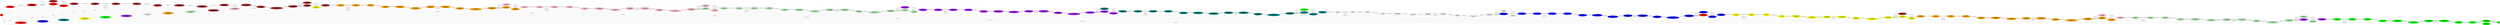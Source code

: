 graph {
rankdir=LR
input[label="input\n0.0ms\n0.0MB", style=filled, fillcolor="red"]
Embedding[label="Embedding\n0.0583449592590332ms\n63.2894140625MB", style=filled, fillcolor="red"]
layer_0_Layer_Norm_Before[label="layer_0_Layer_Norm_Before\n0.0012706559896469ms\n9.9697265625MB", style=filled, fillcolor="red"]
layer_0_Query[label="layer_0_Query\n0.0174765129089355ms\n32.2529296875MB", style=filled, fillcolor="brown"]
layer_0_Key[label="layer_0_Key\n0.0172313270568847ms\n22.2529296875MB", style=filled, fillcolor="red"]
layer_0_Value[label="layer_0_Value\n0.0172220478057861ms\n2.2529296875MB", style=filled, fillcolor="red"]
layer_0_mul[label="layer_0_mul\n0.0885497283935546ms\n498.0MB", style=filled, fillcolor="brown"]
layer_0_div[label="layer_0_div\n0.0305673599243164ms\n520.0MB", style=filled, fillcolor="brown"]
layer_0_softmax[label="layer_0_softmax\n0.0729390106201171ms\n0.0MB", style=filled, fillcolor="brown"]
layer_0_dropout[label="layer_0_dropout\n0.0002622080147266ms\n0.0MB", style=filled, fillcolor="brown"]
layer_0_context[label="layer_0_context\n0.0718917465209961ms\n20.0MB", style=filled, fillcolor="brown"]
layer_0_Self_Attention_Output[label="layer_0_Self_Attention_Output\n0.0175464000701904ms\n2.2529296875MB", style=filled, fillcolor="brown"]
layer_0_Residual_Connection_1[label="layer_0_Residual_Connection_1\n0.0009762240052223ms\n0.0MB", style=filled, fillcolor="brown"]
layer_0_Layer_Norm_After[label="layer_0_Layer_Norm_After\n0.0013572800159454ms\n20.005859375MB", style=filled, fillcolor="brown"]
layer_0_Intermediate_Forward[label="layer_0_Intermediate_Forward\n0.0711145935058593ms\n79.01171875MB", style=filled, fillcolor="brown"]
layer_0_Output[label="layer_0_Output\n0.0656635818481445ms\n9.0029296875MB", style=filled, fillcolor="brown"]
layer_0_mid_position_embedding[label="layer_0_mid_position_embedding\n0.0293304958343505ms\n1.1455078125MB", style=filled, fillcolor="pink"]
layer_0_add_mid_position_embedding[label="layer_0_add_mid_position_embedding\n0.0009008640050888ms\n0.0MB", style=filled, fillcolor="brown"]
layer_1_Layer_Norm_Before[label="layer_1_Layer_Norm_Before\n0.0012863039970397ms\n9.9697265625MB", style=filled, fillcolor="brown"]
layer_1_Query[label="layer_1_Query\n0.0174379196166992ms\n2.2529296875MB", style=filled, fillcolor="brown"]
layer_1_Key[label="layer_1_Key\n0.01728169631958ms\n2.2529296875MB", style=filled, fillcolor="brown"]
layer_1_Value[label="layer_1_Value\n0.0174435844421386ms\n2.2529296875MB", style=filled, fillcolor="yellow"]
layer_1_mul[label="layer_1_mul\n0.0886691513061523ms\n520.0MB", style=filled, fillcolor="brown"]
layer_1_div[label="layer_1_div\n0.0306256313323974ms\n520.0MB", style=filled, fillcolor="orange"]
layer_1_softmax[label="layer_1_softmax\n0.0736061782836914ms\n0.0MB", style=filled, fillcolor="orange"]
layer_1_dropout[label="layer_1_dropout\n0.00018806399405ms\n0.0MB", style=filled, fillcolor="orange"]
layer_1_context[label="layer_1_context\n0.0715413436889648ms\n0.0MB", style=filled, fillcolor="orange"]
layer_1_Self_Attention_Output[label="layer_1_Self_Attention_Output\n0.0174567031860351ms\n2.2529296875MB", style=filled, fillcolor="orange"]
layer_1_Residual_Connection_1[label="layer_1_Residual_Connection_1\n0.0009709759950637ms\n0.0MB", style=filled, fillcolor="orange"]
layer_1_Layer_Norm_After[label="layer_1_Layer_Norm_After\n0.0013173439502716ms\n20.005859375MB", style=filled, fillcolor="orange"]
layer_1_Intermediate_Forward[label="layer_1_Intermediate_Forward\n0.0710699234008789ms\n79.01171875MB", style=filled, fillcolor="orange"]
layer_1_Output[label="layer_1_Output\n0.0663548126220703ms\n9.0029296875MB", style=filled, fillcolor="orange"]
layer_1_mid_position_embedding[label="layer_1_mid_position_embedding\n0.0292732162475585ms\n1.1455078125MB", style=filled, fillcolor="brown"]
layer_1_add_mid_position_embedding[label="layer_1_add_mid_position_embedding\n0.0009574720263481ms\n0.0MB", style=filled, fillcolor="orange"]
layer_2_Layer_Norm_Before[label="layer_2_Layer_Norm_Before\n0.001285087943077ms\n9.9697265625MB", style=filled, fillcolor="orange"]
layer_2_Query[label="layer_2_Query\n0.0174427833557128ms\n2.2529296875MB", style=filled, fillcolor="pink"]
layer_2_Key[label="layer_2_Key\n0.0171657276153564ms\n2.2529296875MB", style=filled, fillcolor="orange"]
layer_2_Value[label="layer_2_Value\n0.0173848648071289ms\n2.2529296875MB", style=filled, fillcolor="orange"]
layer_2_mul[label="layer_2_mul\n0.0887181091308593ms\n520.0MB", style=filled, fillcolor="pink"]
layer_2_div[label="layer_2_div\n0.030614688873291ms\n520.0MB", style=filled, fillcolor="pink"]
layer_2_softmax[label="layer_2_softmax\n0.0784569625854492ms\n0.0MB", style=filled, fillcolor="pink"]
layer_2_dropout[label="layer_2_dropout\n0.0002414080053567ms\n0.0MB", style=filled, fillcolor="pink"]
layer_2_context[label="layer_2_context\n0.0715481262207031ms\n0.0MB", style=filled, fillcolor="pink"]
layer_2_Self_Attention_Output[label="layer_2_Self_Attention_Output\n0.0177699832916259ms\n2.2529296875MB", style=filled, fillcolor="pink"]
layer_2_Residual_Connection_1[label="layer_2_Residual_Connection_1\n0.0011152319908142ms\n0.0MB", style=filled, fillcolor="pink"]
layer_2_Layer_Norm_After[label="layer_2_Layer_Norm_After\n0.0013799359798431ms\n20.005859375MB", style=filled, fillcolor="pink"]
layer_2_Intermediate_Forward[label="layer_2_Intermediate_Forward\n0.0712279663085937ms\n79.01171875MB", style=filled, fillcolor="pink"]
layer_2_Output[label="layer_2_Output\n0.0664855651855468ms\n9.0029296875MB", style=filled, fillcolor="pink"]
layer_2_mid_position_embedding[label="layer_2_mid_position_embedding\n0.0293497924804687ms\n1.1455078125MB", style=filled, fillcolor="darkseagreen2"]
layer_2_add_mid_position_embedding[label="layer_2_add_mid_position_embedding\n0.0008980799913406ms\n0.0MB", style=filled, fillcolor="pink"]
layer_3_Layer_Norm_Before[label="layer_3_Layer_Norm_Before\n0.0013761279582977ms\n9.9697265625MB", style=filled, fillcolor="pink"]
layer_3_Query[label="layer_3_Query\n0.0174609279632568ms\n2.2529296875MB", style=filled, fillcolor="pink"]
layer_3_Key[label="layer_3_Key\n0.0173723526000976ms\n2.2529296875MB", style=filled, fillcolor="darkseagreen2"]
layer_3_Value[label="layer_3_Value\n0.0173704643249511ms\n2.2529296875MB", style=filled, fillcolor="pink"]
layer_3_mul[label="layer_3_mul\n0.0886422424316406ms\n520.0MB", style=filled, fillcolor="darkseagreen2"]
layer_3_div[label="layer_3_div\n0.0306906242370605ms\n520.0MB", style=filled, fillcolor="darkseagreen2"]
layer_3_softmax[label="layer_3_softmax\n0.0732630081176757ms\n0.0MB", style=filled, fillcolor="darkseagreen2"]
layer_3_dropout[label="layer_3_dropout\n0.0002318720072507ms\n0.0MB", style=filled, fillcolor="darkseagreen2"]
layer_3_context[label="layer_3_context\n0.0715023651123046ms\n0.0MB", style=filled, fillcolor="darkseagreen2"]
layer_3_Self_Attention_Output[label="layer_3_Self_Attention_Output\n0.0173229122161865ms\n2.2529296875MB", style=filled, fillcolor="darkseagreen2"]
layer_3_Residual_Connection_1[label="layer_3_Residual_Connection_1\n0.0009762560129165ms\n0.0MB", style=filled, fillcolor="darkseagreen2"]
layer_3_Layer_Norm_After[label="layer_3_Layer_Norm_After\n0.0013334399461746ms\n20.005859375MB", style=filled, fillcolor="darkseagreen2"]
layer_3_Intermediate_Forward[label="layer_3_Intermediate_Forward\n0.0709845428466796ms\n79.01171875MB", style=filled, fillcolor="darkseagreen2"]
layer_3_Output[label="layer_3_Output\n0.066300064086914ms\n9.0029296875MB", style=filled, fillcolor="darkseagreen2"]
layer_3_mid_position_embedding[label="layer_3_mid_position_embedding\n0.0292816314697265ms\n1.1455078125MB", style=filled, fillcolor="orange"]
layer_3_add_mid_position_embedding[label="layer_3_add_mid_position_embedding\n0.0009625279903411ms\n0.0MB", style=filled, fillcolor="darkseagreen2"]
layer_4_Layer_Norm_Before[label="layer_4_Layer_Norm_Before\n0.0012958079576492ms\n9.9697265625MB", style=filled, fillcolor="darkseagreen2"]
layer_4_Query[label="layer_4_Query\n0.0173817920684814ms\n2.2529296875MB", style=filled, fillcolor="purple"]
layer_4_Key[label="layer_4_Key\n0.0171687030792236ms\n2.2529296875MB", style=filled, fillcolor="darkseagreen2"]
layer_4_Value[label="layer_4_Value\n0.017212287902832ms\n2.2529296875MB", style=filled, fillcolor="darkseagreen2"]
layer_4_mul[label="layer_4_mul\n0.0886120300292968ms\n520.0MB", style=filled, fillcolor="purple"]
layer_4_div[label="layer_4_div\n0.0306422729492187ms\n520.0MB", style=filled, fillcolor="purple"]
layer_4_softmax[label="layer_4_softmax\n0.0727715530395507ms\n0.0MB", style=filled, fillcolor="purple"]
layer_4_dropout[label="layer_4_dropout\n0.0001792320013046ms\n0.0MB", style=filled, fillcolor="purple"]
layer_4_context[label="layer_4_context\n0.0715324172973632ms\n0.0MB", style=filled, fillcolor="purple"]
layer_4_Self_Attention_Output[label="layer_4_Self_Attention_Output\n0.0175042552947998ms\n2.2529296875MB", style=filled, fillcolor="purple"]
layer_4_Residual_Connection_1[label="layer_4_Residual_Connection_1\n0.001180927991867ms\n0.0MB", style=filled, fillcolor="purple"]
layer_4_Layer_Norm_After[label="layer_4_Layer_Norm_After\n0.0013599679470062ms\n20.005859375MB", style=filled, fillcolor="purple"]
layer_4_Intermediate_Forward[label="layer_4_Intermediate_Forward\n0.071231201171875ms\n79.01171875MB", style=filled, fillcolor="purple"]
layer_4_Output[label="layer_4_Output\n0.0671391067504882ms\n9.0029296875MB", style=filled, fillcolor="purple"]
layer_4_mid_position_embedding[label="layer_4_mid_position_embedding\n0.029703104019165ms\n1.1455078125MB", style=filled, fillcolor="white"]
layer_4_add_mid_position_embedding[label="layer_4_add_mid_position_embedding\n0.0009407680034637ms\n0.0MB", style=filled, fillcolor="purple"]
layer_5_Layer_Norm_Before[label="layer_5_Layer_Norm_Before\n0.0013020479679107ms\n9.9697265625MB", style=filled, fillcolor="purple"]
layer_5_Query[label="layer_5_Query\n0.0172972164154052ms\n2.2529296875MB", style=filled, fillcolor="teal"]
layer_5_Key[label="layer_5_Key\n0.0173836154937744ms\n2.2529296875MB", style=filled, fillcolor="purple"]
layer_5_Value[label="layer_5_Value\n0.0172439041137695ms\n2.2529296875MB", style=filled, fillcolor="purple"]
layer_5_mul[label="layer_5_mul\n0.0886316452026367ms\n520.0MB", style=filled, fillcolor="teal"]
layer_5_div[label="layer_5_div\n0.0306476802825927ms\n520.0MB", style=filled, fillcolor="teal"]
layer_5_softmax[label="layer_5_softmax\n0.0728098526000976ms\n0.0MB", style=filled, fillcolor="teal"]
layer_5_dropout[label="layer_5_dropout\n0.0002173119932413ms\n0.0MB", style=filled, fillcolor="teal"]
layer_5_context[label="layer_5_context\n0.0715170211791992ms\n0.0MB", style=filled, fillcolor="teal"]
layer_5_Self_Attention_Output[label="layer_5_Self_Attention_Output\n0.0172768325805664ms\n2.2529296875MB", style=filled, fillcolor="teal"]
layer_5_Residual_Connection_1[label="layer_5_Residual_Connection_1\n0.0009704319834709ms\n0.0MB", style=filled, fillcolor="teal"]
layer_5_Layer_Norm_After[label="layer_5_Layer_Norm_After\n0.0014104319810867ms\n20.005859375MB", style=filled, fillcolor="teal"]
layer_5_Intermediate_Forward[label="layer_5_Intermediate_Forward\n0.0710872955322265ms\n79.01171875MB", style=filled, fillcolor="teal"]
layer_5_Output[label="layer_5_Output\n0.0663601608276367ms\n9.0029296875MB", style=filled, fillcolor="teal"]
layer_5_mid_position_embedding[label="layer_5_mid_position_embedding\n0.0293544960021972ms\n1.1455078125MB", style=filled, fillcolor="purple"]
layer_5_add_mid_position_embedding[label="layer_5_add_mid_position_embedding\n0.0009514880180358ms\n0.0MB", style=filled, fillcolor="teal"]
layer_6_Layer_Norm_Before[label="layer_6_Layer_Norm_Before\n0.0013443839550018ms\n9.9697265625MB", style=filled, fillcolor="teal"]
layer_6_Query[label="layer_6_Query\n0.0173742713928222ms\n2.2529296875MB", style=filled, fillcolor="green"]
layer_6_Key[label="layer_6_Key\n0.0173527679443359ms\n2.2529296875MB", style=filled, fillcolor="teal"]
layer_6_Value[label="layer_6_Value\n0.0173970870971679ms\n2.2529296875MB", style=filled, fillcolor="teal"]
layer_6_mul[label="layer_6_mul\n0.0886671371459961ms\n520.0MB", style=filled, fillcolor="teal"]
layer_6_div[label="layer_6_div\n0.0306786556243896ms\n520.0MB", style=filled, fillcolor="white"]
layer_6_softmax[label="layer_6_softmax\n0.072787841796875ms\n0.0MB", style=filled, fillcolor="white"]
layer_6_dropout[label="layer_6_dropout\n0.0002245119959115ms\n0.0MB", style=filled, fillcolor="white"]
layer_6_context[label="layer_6_context\n0.0712668762207031ms\n0.0MB", style=filled, fillcolor="white"]
layer_6_Self_Attention_Output[label="layer_6_Self_Attention_Output\n0.0175485763549804ms\n2.2529296875MB", style=filled, fillcolor="white"]
layer_6_Residual_Connection_1[label="layer_6_Residual_Connection_1\n0.0009695680141448ms\n0.0MB", style=filled, fillcolor="white"]
layer_6_Layer_Norm_After[label="layer_6_Layer_Norm_After\n0.0012995200157165ms\n20.005859375MB", style=filled, fillcolor="white"]
layer_6_Intermediate_Forward[label="layer_6_Intermediate_Forward\n0.0710302734375ms\n79.01171875MB", style=filled, fillcolor="white"]
layer_6_Output[label="layer_6_Output\n0.0665446090698242ms\n9.0029296875MB", style=filled, fillcolor="white"]
layer_6_mid_position_embedding[label="layer_6_mid_position_embedding\n0.029491039276123ms\n1.1455078125MB", style=filled, fillcolor="green"]
layer_6_add_mid_position_embedding[label="layer_6_add_mid_position_embedding\n0.0010459200143814ms\n0.0MB", style=filled, fillcolor="white"]
layer_7_Layer_Norm_Before[label="layer_7_Layer_Norm_Before\n0.0013665280342102ms\n9.9697265625MB", style=filled, fillcolor="white"]
layer_7_Query[label="layer_7_Query\n0.0175803203582763ms\n2.2529296875MB", style=filled, fillcolor="white"]
layer_7_Key[label="layer_7_Key\n0.0174375991821289ms\n2.2529296875MB", style=filled, fillcolor="blue"]
layer_7_Value[label="layer_7_Value\n0.0173796806335449ms\n2.2529296875MB", style=filled, fillcolor="white"]
layer_7_mul[label="layer_7_mul\n0.0890696945190429ms\n520.0MB", style=filled, fillcolor="blue"]
layer_7_div[label="layer_7_div\n0.0306241607666015ms\n520.0MB", style=filled, fillcolor="blue"]
layer_7_softmax[label="layer_7_softmax\n0.0728324508666992ms\n0.0MB", style=filled, fillcolor="blue"]
layer_7_dropout[label="layer_7_dropout\n0.0002377600073814ms\n0.0MB", style=filled, fillcolor="blue"]
layer_7_context[label="layer_7_context\n0.0715547866821289ms\n0.0MB", style=filled, fillcolor="blue"]
layer_7_Self_Attention_Output[label="layer_7_Self_Attention_Output\n0.0175222721099853ms\n2.2529296875MB", style=filled, fillcolor="blue"]
layer_7_Residual_Connection_1[label="layer_7_Residual_Connection_1\n0.0009873600006103ms\n0.0MB", style=filled, fillcolor="blue"]
layer_7_Layer_Norm_After[label="layer_7_Layer_Norm_After\n0.0014289599657058ms\n20.005859375MB", style=filled, fillcolor="blue"]
layer_7_Intermediate_Forward[label="layer_7_Intermediate_Forward\n0.0711292190551757ms\n79.01171875MB", style=filled, fillcolor="blue"]
layer_7_Output[label="layer_7_Output\n0.0663224029541015ms\n9.0029296875MB", style=filled, fillcolor="blue"]
layer_7_mid_position_embedding[label="layer_7_mid_position_embedding\n0.0292841911315917ms\n1.1455078125MB", style=filled, fillcolor="yellow"]
layer_7_add_mid_position_embedding[label="layer_7_add_mid_position_embedding\n0.0009536640048027ms\n0.0MB", style=filled, fillcolor="blue"]
layer_8_Layer_Norm_Before[label="layer_8_Layer_Norm_Before\n0.0013525760173797ms\n9.9697265625MB", style=filled, fillcolor="blue"]
layer_8_Query[label="layer_8_Query\n0.0172825279235839ms\n2.2529296875MB", style=filled, fillcolor="blue"]
layer_8_Key[label="layer_8_Key\n0.0173703670501709ms\n2.2529296875MB", style=filled, fillcolor="red"]
layer_8_Value[label="layer_8_Value\n0.017399616241455ms\n2.2529296875MB", style=filled, fillcolor="blue"]
layer_8_mul[label="layer_8_mul\n0.088663230895996ms\n520.0MB", style=filled, fillcolor="blue"]
layer_8_div[label="layer_8_div\n0.0306089916229248ms\n520.0MB", style=filled, fillcolor="yellow"]
layer_8_softmax[label="layer_8_softmax\n0.0729966430664062ms\n0.0MB", style=filled, fillcolor="yellow"]
layer_8_dropout[label="layer_8_dropout\n0.0002002879977226ms\n0.0MB", style=filled, fillcolor="yellow"]
layer_8_context[label="layer_8_context\n0.0712403182983398ms\n0.0MB", style=filled, fillcolor="yellow"]
layer_8_Self_Attention_Output[label="layer_8_Self_Attention_Output\n0.0175287036895751ms\n2.2529296875MB", style=filled, fillcolor="yellow"]
layer_8_Residual_Connection_1[label="layer_8_Residual_Connection_1\n0.0009695680141448ms\n0.0MB", style=filled, fillcolor="yellow"]
layer_8_Layer_Norm_After[label="layer_8_Layer_Norm_After\n0.0013068480491638ms\n20.005859375MB", style=filled, fillcolor="yellow"]
layer_8_Intermediate_Forward[label="layer_8_Intermediate_Forward\n0.0710932159423828ms\n79.01171875MB", style=filled, fillcolor="yellow"]
layer_8_Output[label="layer_8_Output\n0.0659056015014648ms\n9.0029296875MB", style=filled, fillcolor="yellow"]
layer_8_mid_position_embedding[label="layer_8_mid_position_embedding\n0.0294362564086914ms\n1.1455078125MB", style=filled, fillcolor="teal"]
layer_8_add_mid_position_embedding[label="layer_8_add_mid_position_embedding\n0.0009204480051994ms\n0.0MB", style=filled, fillcolor="yellow"]
layer_9_Layer_Norm_Before[label="layer_9_Layer_Norm_Before\n0.0013315839767456ms\n9.9697265625MB", style=filled, fillcolor="yellow"]
layer_9_Query[label="layer_9_Query\n0.0174747524261474ms\n2.2529296875MB", style=filled, fillcolor="brown"]
layer_9_Key[label="layer_9_Key\n0.0173565120697021ms\n2.2529296875MB", style=filled, fillcolor="yellow"]
layer_9_Value[label="layer_9_Value\n0.0174068489074707ms\n2.2529296875MB", style=filled, fillcolor="yellow"]
layer_9_mul[label="layer_9_mul\n0.0886564788818359ms\n520.0MB", style=filled, fillcolor="orange"]
layer_9_div[label="layer_9_div\n0.030608736038208ms\n520.0MB", style=filled, fillcolor="orange"]
layer_9_softmax[label="layer_9_softmax\n0.0734276504516601ms\n0.0MB", style=filled, fillcolor="orange"]
layer_9_dropout[label="layer_9_dropout\n0.0001951680034399ms\n0.0MB", style=filled, fillcolor="orange"]
layer_9_context[label="layer_9_context\n0.0712035217285156ms\n0.0MB", style=filled, fillcolor="orange"]
layer_9_Self_Attention_Output[label="layer_9_Self_Attention_Output\n0.0175230083465576ms\n2.2529296875MB", style=filled, fillcolor="orange"]
layer_9_Residual_Connection_1[label="layer_9_Residual_Connection_1\n0.0009803839921951ms\n0.0MB", style=filled, fillcolor="orange"]
layer_9_Layer_Norm_After[label="layer_9_Layer_Norm_After\n0.0013312640190124ms\n20.005859375MB", style=filled, fillcolor="orange"]
layer_9_Intermediate_Forward[label="layer_9_Intermediate_Forward\n0.0711100769042968ms\n79.01171875MB", style=filled, fillcolor="orange"]
layer_9_Output[label="layer_9_Output\n0.0663685455322265ms\n9.0029296875MB", style=filled, fillcolor="orange"]
layer_9_mid_position_embedding[label="layer_9_mid_position_embedding\n0.029705919265747ms\n1.1455078125MB", style=filled, fillcolor="blue"]
layer_9_add_mid_position_embedding[label="layer_9_add_mid_position_embedding\n0.000961088001728ms\n0.0MB", style=filled, fillcolor="orange"]
layer_10_Layer_Norm_Before[label="layer_10_Layer_Norm_Before\n0.0012703039646148ms\n9.9697265625MB", style=filled, fillcolor="orange"]
layer_10_Query[label="layer_10_Query\n0.0174214401245117ms\n2.2529296875MB", style=filled, fillcolor="pink"]
layer_10_Key[label="layer_10_Key\n0.0173865928649902ms\n2.2529296875MB", style=filled, fillcolor="orange"]
layer_10_Value[label="layer_10_Value\n0.0174473285675048ms\n2.2529296875MB", style=filled, fillcolor="orange"]
layer_10_mul[label="layer_10_mul\n0.0886327056884765ms\n520.0MB", style=filled, fillcolor="pink"]
layer_10_div[label="layer_10_div\n0.030676191329956ms\n520.0MB", style=filled, fillcolor="darkseagreen2"]
layer_10_softmax[label="layer_10_softmax\n0.073959487915039ms\n0.0MB", style=filled, fillcolor="darkseagreen2"]
layer_10_dropout[label="layer_10_dropout\n0.0002190400063991ms\n0.0MB", style=filled, fillcolor="darkseagreen2"]
layer_10_context[label="layer_10_context\n0.0712834854125976ms\n0.0MB", style=filled, fillcolor="darkseagreen2"]
layer_10_Self_Attention_Output[label="layer_10_Self_Attention_Output\n0.0174771518707275ms\n2.2529296875MB", style=filled, fillcolor="darkseagreen2"]
layer_10_Residual_Connection_1[label="layer_10_Residual_Connection_1\n0.0009636800289154ms\n0.0MB", style=filled, fillcolor="darkseagreen2"]
layer_10_Layer_Norm_After[label="layer_10_Layer_Norm_After\n0.0012945280075073ms\n20.005859375MB", style=filled, fillcolor="darkseagreen2"]
layer_10_Intermediate_Forward[label="layer_10_Intermediate_Forward\n0.0711186218261718ms\n79.01171875MB", style=filled, fillcolor="darkseagreen2"]
layer_10_Output[label="layer_10_Output\n0.0663684158325195ms\n9.0029296875MB", style=filled, fillcolor="darkseagreen2"]
layer_10_mid_position_embedding[label="layer_10_mid_position_embedding\n0.0298214073181152ms\n1.1455078125MB", style=filled, fillcolor="red"]
layer_10_add_mid_position_embedding[label="layer_10_add_mid_position_embedding\n0.0009691519737243ms\n0.0MB", style=filled, fillcolor="darkseagreen2"]
layer_11_Layer_Norm_Before[label="layer_11_Layer_Norm_Before\n0.0013812160491943ms\n9.9697265625MB", style=filled, fillcolor="darkseagreen2"]
layer_11_Query[label="layer_11_Query\n0.0173419513702392ms\n2.2529296875MB", style=filled, fillcolor="darkseagreen2"]
layer_11_Key[label="layer_11_Key\n0.0174547843933105ms\n2.2529296875MB", style=filled, fillcolor="purple"]
layer_11_Value[label="layer_11_Value\n0.0174020156860351ms\n2.2529296875MB", style=filled, fillcolor="darkseagreen2"]
layer_11_mul[label="layer_11_mul\n0.0885824966430664ms\n520.0MB", style=filled, fillcolor="purple"]
layer_11_div[label="layer_11_div\n0.0306636791229248ms\n520.0MB", style=filled, fillcolor="green"]
layer_11_softmax[label="layer_11_softmax\n0.0728349456787109ms\n0.0MB", style=filled, fillcolor="green"]
layer_11_dropout[label="layer_11_dropout\n0.0002040960043668ms\n0.0MB", style=filled, fillcolor="green"]
layer_11_context[label="layer_11_context\n0.0718178253173828ms\n0.0MB", style=filled, fillcolor="green"]
layer_11_Self_Attention_Output[label="layer_11_Self_Attention_Output\n0.0175189113616943ms\n2.2529296875MB", style=filled, fillcolor="green"]
layer_11_Residual_Connection_1[label="layer_11_Residual_Connection_1\n0.0009705600142478ms\n0.0MB", style=filled, fillcolor="green"]
layer_11_Layer_Norm_After[label="layer_11_Layer_Norm_After\n0.0013179520368576ms\n20.005859375MB", style=filled, fillcolor="green"]
layer_11_Intermediate_Forward[label="layer_11_Intermediate_Forward\n0.0710448303222656ms\n79.01171875MB", style=filled, fillcolor="green"]
layer_11_Output[label="layer_11_Output\n0.0663422698974609ms\n9.0029296875MB", style=filled, fillcolor="green"]
Layer_Norm[label="Layer_Norm\n0.0013424960374832ms\n0.0MB", style=filled, fillcolor="green"]
Class_Labels_Classifier[label="Class_Labels_Classifier\n0.0020229120254516ms\n4.7757415771484375MB", style=filled, fillcolor="green"]
Box_Predictor[label="Box_Predictor\n0.001871423959732ms\n4.517593383789063MB", style=filled, fillcolor="green"]
output[label="output\n0.0ms\n0.0MB", style=filled, fillcolor="green"]
input -- Embedding[label="9.76MB"];
input -- layer_0_mid_position_embedding[label="9.76MB"];
input -- layer_1_mid_position_embedding[label="9.76MB"];
input -- layer_2_mid_position_embedding[label="9.76MB"];
input -- layer_3_mid_position_embedding[label="9.76MB"];
input -- layer_4_mid_position_embedding[label="9.76MB"];
input -- layer_5_mid_position_embedding[label="9.76MB"];
input -- layer_6_mid_position_embedding[label="9.76MB"];
input -- layer_7_mid_position_embedding[label="9.76MB"];
input -- layer_8_mid_position_embedding[label="9.76MB"];
input -- layer_9_mid_position_embedding[label="9.76MB"];
input -- layer_10_mid_position_embedding[label="9.76MB"];
Embedding -- layer_0_Layer_Norm_Before[label="9.9638671875MB"];
layer_0_Layer_Norm_Before -- layer_0_Query[label="9.9638671875MB"];
layer_0_Layer_Norm_Before -- layer_0_Key[label="9.9638671875MB"];
layer_0_Layer_Norm_Before -- layer_0_Value[label="9.9638671875MB"];
layer_0_Query -- layer_0_mul[label="9.9638671875MB"];
layer_0_Key -- layer_0_mul[label="9.9638671875MB"];
layer_0_mul -- layer_0_div[label="529.4861297607422MB"];
layer_0_div -- layer_0_softmax[label="529.4861297607422MB"];
layer_0_softmax -- layer_0_dropout[label="529.4861297607422MB"];
layer_0_dropout -- layer_0_context[label="529.4861297607422MB"];
layer_0_Value -- layer_0_context[label="9.9638671875MB"];
layer_0_context -- layer_0_Self_Attention_Output[label="9.9638671875MB"];
layer_0_Self_Attention_Output -- layer_0_Residual_Connection_1[label="9.9638671875MB"];
Embedding -- layer_0_Residual_Connection_1[label="9.9638671875MB"];
layer_0_Residual_Connection_1 -- layer_0_Layer_Norm_After[label="9.9638671875MB"];
layer_0_Layer_Norm_After -- layer_0_Intermediate_Forward[label="9.9638671875MB"];
layer_0_Intermediate_Forward -- layer_0_Output[label="39.85546875MB"];
layer_0_Residual_Connection_1 -- layer_0_Output[label="9.9638671875MB"];
layer_0_Output -- layer_0_add_mid_position_embedding[label="9.9638671875MB"];
layer_0_mid_position_embedding -- layer_0_add_mid_position_embedding[label="9.9638671875MB"];
layer_0_add_mid_position_embedding -- layer_1_Layer_Norm_Before[label="9.9638671875MB"];
layer_1_Layer_Norm_Before -- layer_1_Query[label="9.9638671875MB"];
layer_1_Layer_Norm_Before -- layer_1_Key[label="9.9638671875MB"];
layer_1_Layer_Norm_Before -- layer_1_Value[label="9.9638671875MB"];
layer_1_Query -- layer_1_mul[label="9.9638671875MB"];
layer_1_Key -- layer_1_mul[label="9.9638671875MB"];
layer_1_mul -- layer_1_div[label="529.4861297607422MB"];
layer_1_div -- layer_1_softmax[label="529.4861297607422MB"];
layer_1_softmax -- layer_1_dropout[label="529.4861297607422MB"];
layer_1_dropout -- layer_1_context[label="529.4861297607422MB"];
layer_1_Value -- layer_1_context[label="9.9638671875MB"];
layer_1_context -- layer_1_Self_Attention_Output[label="9.9638671875MB"];
layer_1_Self_Attention_Output -- layer_1_Residual_Connection_1[label="9.9638671875MB"];
layer_0_add_mid_position_embedding -- layer_1_Residual_Connection_1[label="9.9638671875MB"];
layer_1_Residual_Connection_1 -- layer_1_Layer_Norm_After[label="9.9638671875MB"];
layer_1_Layer_Norm_After -- layer_1_Intermediate_Forward[label="9.9638671875MB"];
layer_1_Intermediate_Forward -- layer_1_Output[label="39.85546875MB"];
layer_1_Residual_Connection_1 -- layer_1_Output[label="9.9638671875MB"];
layer_1_Output -- layer_1_add_mid_position_embedding[label="9.9638671875MB"];
layer_1_mid_position_embedding -- layer_1_add_mid_position_embedding[label="9.9638671875MB"];
layer_1_add_mid_position_embedding -- layer_2_Layer_Norm_Before[label="9.9638671875MB"];
layer_2_Layer_Norm_Before -- layer_2_Query[label="9.9638671875MB"];
layer_2_Layer_Norm_Before -- layer_2_Key[label="9.9638671875MB"];
layer_2_Layer_Norm_Before -- layer_2_Value[label="9.9638671875MB"];
layer_2_Query -- layer_2_mul[label="9.9638671875MB"];
layer_2_Key -- layer_2_mul[label="9.9638671875MB"];
layer_2_mul -- layer_2_div[label="529.4861297607422MB"];
layer_2_div -- layer_2_softmax[label="529.4861297607422MB"];
layer_2_softmax -- layer_2_dropout[label="529.4861297607422MB"];
layer_2_dropout -- layer_2_context[label="529.4861297607422MB"];
layer_2_Value -- layer_2_context[label="9.9638671875MB"];
layer_2_context -- layer_2_Self_Attention_Output[label="9.9638671875MB"];
layer_2_Self_Attention_Output -- layer_2_Residual_Connection_1[label="9.9638671875MB"];
layer_1_add_mid_position_embedding -- layer_2_Residual_Connection_1[label="9.9638671875MB"];
layer_2_Residual_Connection_1 -- layer_2_Layer_Norm_After[label="9.9638671875MB"];
layer_2_Layer_Norm_After -- layer_2_Intermediate_Forward[label="9.9638671875MB"];
layer_2_Intermediate_Forward -- layer_2_Output[label="39.85546875MB"];
layer_2_Residual_Connection_1 -- layer_2_Output[label="9.9638671875MB"];
layer_2_Output -- layer_2_add_mid_position_embedding[label="9.9638671875MB"];
layer_2_mid_position_embedding -- layer_2_add_mid_position_embedding[label="9.9638671875MB"];
layer_2_add_mid_position_embedding -- layer_3_Layer_Norm_Before[label="9.9638671875MB"];
layer_3_Layer_Norm_Before -- layer_3_Query[label="9.9638671875MB"];
layer_3_Layer_Norm_Before -- layer_3_Key[label="9.9638671875MB"];
layer_3_Layer_Norm_Before -- layer_3_Value[label="9.9638671875MB"];
layer_3_Query -- layer_3_mul[label="9.9638671875MB"];
layer_3_Key -- layer_3_mul[label="9.9638671875MB"];
layer_3_mul -- layer_3_div[label="529.4861297607422MB"];
layer_3_div -- layer_3_softmax[label="529.4861297607422MB"];
layer_3_softmax -- layer_3_dropout[label="529.4861297607422MB"];
layer_3_dropout -- layer_3_context[label="529.4861297607422MB"];
layer_3_Value -- layer_3_context[label="9.9638671875MB"];
layer_3_context -- layer_3_Self_Attention_Output[label="9.9638671875MB"];
layer_3_Self_Attention_Output -- layer_3_Residual_Connection_1[label="9.9638671875MB"];
layer_2_add_mid_position_embedding -- layer_3_Residual_Connection_1[label="9.9638671875MB"];
layer_3_Residual_Connection_1 -- layer_3_Layer_Norm_After[label="9.9638671875MB"];
layer_3_Layer_Norm_After -- layer_3_Intermediate_Forward[label="9.9638671875MB"];
layer_3_Intermediate_Forward -- layer_3_Output[label="39.85546875MB"];
layer_3_Residual_Connection_1 -- layer_3_Output[label="9.9638671875MB"];
layer_3_Output -- layer_3_add_mid_position_embedding[label="9.9638671875MB"];
layer_3_mid_position_embedding -- layer_3_add_mid_position_embedding[label="9.9638671875MB"];
layer_3_add_mid_position_embedding -- layer_4_Layer_Norm_Before[label="9.9638671875MB"];
layer_4_Layer_Norm_Before -- layer_4_Query[label="9.9638671875MB"];
layer_4_Layer_Norm_Before -- layer_4_Key[label="9.9638671875MB"];
layer_4_Layer_Norm_Before -- layer_4_Value[label="9.9638671875MB"];
layer_4_Query -- layer_4_mul[label="9.9638671875MB"];
layer_4_Key -- layer_4_mul[label="9.9638671875MB"];
layer_4_mul -- layer_4_div[label="529.4861297607422MB"];
layer_4_div -- layer_4_softmax[label="529.4861297607422MB"];
layer_4_softmax -- layer_4_dropout[label="529.4861297607422MB"];
layer_4_dropout -- layer_4_context[label="529.4861297607422MB"];
layer_4_Value -- layer_4_context[label="9.9638671875MB"];
layer_4_context -- layer_4_Self_Attention_Output[label="9.9638671875MB"];
layer_4_Self_Attention_Output -- layer_4_Residual_Connection_1[label="9.9638671875MB"];
layer_3_add_mid_position_embedding -- layer_4_Residual_Connection_1[label="9.9638671875MB"];
layer_4_Residual_Connection_1 -- layer_4_Layer_Norm_After[label="9.9638671875MB"];
layer_4_Layer_Norm_After -- layer_4_Intermediate_Forward[label="9.9638671875MB"];
layer_4_Intermediate_Forward -- layer_4_Output[label="39.85546875MB"];
layer_4_Residual_Connection_1 -- layer_4_Output[label="9.9638671875MB"];
layer_4_Output -- layer_4_add_mid_position_embedding[label="9.9638671875MB"];
layer_4_mid_position_embedding -- layer_4_add_mid_position_embedding[label="9.9638671875MB"];
layer_4_add_mid_position_embedding -- layer_5_Layer_Norm_Before[label="9.9638671875MB"];
layer_5_Layer_Norm_Before -- layer_5_Query[label="9.9638671875MB"];
layer_5_Layer_Norm_Before -- layer_5_Key[label="9.9638671875MB"];
layer_5_Layer_Norm_Before -- layer_5_Value[label="9.9638671875MB"];
layer_5_Query -- layer_5_mul[label="9.9638671875MB"];
layer_5_Key -- layer_5_mul[label="9.9638671875MB"];
layer_5_mul -- layer_5_div[label="529.4861297607422MB"];
layer_5_div -- layer_5_softmax[label="529.4861297607422MB"];
layer_5_softmax -- layer_5_dropout[label="529.4861297607422MB"];
layer_5_dropout -- layer_5_context[label="529.4861297607422MB"];
layer_5_Value -- layer_5_context[label="9.9638671875MB"];
layer_5_context -- layer_5_Self_Attention_Output[label="9.9638671875MB"];
layer_5_Self_Attention_Output -- layer_5_Residual_Connection_1[label="9.9638671875MB"];
layer_4_add_mid_position_embedding -- layer_5_Residual_Connection_1[label="9.9638671875MB"];
layer_5_Residual_Connection_1 -- layer_5_Layer_Norm_After[label="9.9638671875MB"];
layer_5_Layer_Norm_After -- layer_5_Intermediate_Forward[label="9.9638671875MB"];
layer_5_Intermediate_Forward -- layer_5_Output[label="39.85546875MB"];
layer_5_Residual_Connection_1 -- layer_5_Output[label="9.9638671875MB"];
layer_5_Output -- layer_5_add_mid_position_embedding[label="9.9638671875MB"];
layer_5_mid_position_embedding -- layer_5_add_mid_position_embedding[label="9.9638671875MB"];
layer_5_add_mid_position_embedding -- layer_6_Layer_Norm_Before[label="9.9638671875MB"];
layer_6_Layer_Norm_Before -- layer_6_Query[label="9.9638671875MB"];
layer_6_Layer_Norm_Before -- layer_6_Key[label="9.9638671875MB"];
layer_6_Layer_Norm_Before -- layer_6_Value[label="9.9638671875MB"];
layer_6_Query -- layer_6_mul[label="9.9638671875MB"];
layer_6_Key -- layer_6_mul[label="9.9638671875MB"];
layer_6_mul -- layer_6_div[label="529.4861297607422MB"];
layer_6_div -- layer_6_softmax[label="529.4861297607422MB"];
layer_6_softmax -- layer_6_dropout[label="529.4861297607422MB"];
layer_6_dropout -- layer_6_context[label="529.4861297607422MB"];
layer_6_Value -- layer_6_context[label="9.9638671875MB"];
layer_6_context -- layer_6_Self_Attention_Output[label="9.9638671875MB"];
layer_6_Self_Attention_Output -- layer_6_Residual_Connection_1[label="9.9638671875MB"];
layer_5_add_mid_position_embedding -- layer_6_Residual_Connection_1[label="9.9638671875MB"];
layer_6_Residual_Connection_1 -- layer_6_Layer_Norm_After[label="9.9638671875MB"];
layer_6_Layer_Norm_After -- layer_6_Intermediate_Forward[label="9.9638671875MB"];
layer_6_Intermediate_Forward -- layer_6_Output[label="39.85546875MB"];
layer_6_Residual_Connection_1 -- layer_6_Output[label="9.9638671875MB"];
layer_6_Output -- layer_6_add_mid_position_embedding[label="9.9638671875MB"];
layer_6_mid_position_embedding -- layer_6_add_mid_position_embedding[label="9.9638671875MB"];
layer_6_add_mid_position_embedding -- layer_7_Layer_Norm_Before[label="9.9638671875MB"];
layer_7_Layer_Norm_Before -- layer_7_Query[label="9.9638671875MB"];
layer_7_Layer_Norm_Before -- layer_7_Key[label="9.9638671875MB"];
layer_7_Layer_Norm_Before -- layer_7_Value[label="9.9638671875MB"];
layer_7_Query -- layer_7_mul[label="9.9638671875MB"];
layer_7_Key -- layer_7_mul[label="9.9638671875MB"];
layer_7_mul -- layer_7_div[label="529.4861297607422MB"];
layer_7_div -- layer_7_softmax[label="529.4861297607422MB"];
layer_7_softmax -- layer_7_dropout[label="529.4861297607422MB"];
layer_7_dropout -- layer_7_context[label="529.4861297607422MB"];
layer_7_Value -- layer_7_context[label="9.9638671875MB"];
layer_7_context -- layer_7_Self_Attention_Output[label="9.9638671875MB"];
layer_7_Self_Attention_Output -- layer_7_Residual_Connection_1[label="9.9638671875MB"];
layer_6_add_mid_position_embedding -- layer_7_Residual_Connection_1[label="9.9638671875MB"];
layer_7_Residual_Connection_1 -- layer_7_Layer_Norm_After[label="9.9638671875MB"];
layer_7_Layer_Norm_After -- layer_7_Intermediate_Forward[label="9.9638671875MB"];
layer_7_Intermediate_Forward -- layer_7_Output[label="39.85546875MB"];
layer_7_Residual_Connection_1 -- layer_7_Output[label="9.9638671875MB"];
layer_7_Output -- layer_7_add_mid_position_embedding[label="9.9638671875MB"];
layer_7_mid_position_embedding -- layer_7_add_mid_position_embedding[label="9.9638671875MB"];
layer_7_add_mid_position_embedding -- layer_8_Layer_Norm_Before[label="9.9638671875MB"];
layer_8_Layer_Norm_Before -- layer_8_Query[label="9.9638671875MB"];
layer_8_Layer_Norm_Before -- layer_8_Key[label="9.9638671875MB"];
layer_8_Layer_Norm_Before -- layer_8_Value[label="9.9638671875MB"];
layer_8_Query -- layer_8_mul[label="9.9638671875MB"];
layer_8_Key -- layer_8_mul[label="9.9638671875MB"];
layer_8_mul -- layer_8_div[label="529.4861297607422MB"];
layer_8_div -- layer_8_softmax[label="529.4861297607422MB"];
layer_8_softmax -- layer_8_dropout[label="529.4861297607422MB"];
layer_8_dropout -- layer_8_context[label="529.4861297607422MB"];
layer_8_Value -- layer_8_context[label="9.9638671875MB"];
layer_8_context -- layer_8_Self_Attention_Output[label="9.9638671875MB"];
layer_8_Self_Attention_Output -- layer_8_Residual_Connection_1[label="9.9638671875MB"];
layer_7_add_mid_position_embedding -- layer_8_Residual_Connection_1[label="9.9638671875MB"];
layer_8_Residual_Connection_1 -- layer_8_Layer_Norm_After[label="9.9638671875MB"];
layer_8_Layer_Norm_After -- layer_8_Intermediate_Forward[label="9.9638671875MB"];
layer_8_Intermediate_Forward -- layer_8_Output[label="39.85546875MB"];
layer_8_Residual_Connection_1 -- layer_8_Output[label="9.9638671875MB"];
layer_8_Output -- layer_8_add_mid_position_embedding[label="9.9638671875MB"];
layer_8_mid_position_embedding -- layer_8_add_mid_position_embedding[label="9.9638671875MB"];
layer_8_add_mid_position_embedding -- layer_9_Layer_Norm_Before[label="9.9638671875MB"];
layer_9_Layer_Norm_Before -- layer_9_Query[label="9.9638671875MB"];
layer_9_Layer_Norm_Before -- layer_9_Key[label="9.9638671875MB"];
layer_9_Layer_Norm_Before -- layer_9_Value[label="9.9638671875MB"];
layer_9_Query -- layer_9_mul[label="9.9638671875MB"];
layer_9_Key -- layer_9_mul[label="9.9638671875MB"];
layer_9_mul -- layer_9_div[label="529.4861297607422MB"];
layer_9_div -- layer_9_softmax[label="529.4861297607422MB"];
layer_9_softmax -- layer_9_dropout[label="529.4861297607422MB"];
layer_9_dropout -- layer_9_context[label="529.4861297607422MB"];
layer_9_Value -- layer_9_context[label="9.9638671875MB"];
layer_9_context -- layer_9_Self_Attention_Output[label="9.9638671875MB"];
layer_9_Self_Attention_Output -- layer_9_Residual_Connection_1[label="9.9638671875MB"];
layer_8_add_mid_position_embedding -- layer_9_Residual_Connection_1[label="9.9638671875MB"];
layer_9_Residual_Connection_1 -- layer_9_Layer_Norm_After[label="9.9638671875MB"];
layer_9_Layer_Norm_After -- layer_9_Intermediate_Forward[label="9.9638671875MB"];
layer_9_Intermediate_Forward -- layer_9_Output[label="39.85546875MB"];
layer_9_Residual_Connection_1 -- layer_9_Output[label="9.9638671875MB"];
layer_9_Output -- layer_9_add_mid_position_embedding[label="9.9638671875MB"];
layer_9_mid_position_embedding -- layer_9_add_mid_position_embedding[label="9.9638671875MB"];
layer_9_add_mid_position_embedding -- layer_10_Layer_Norm_Before[label="9.9638671875MB"];
layer_10_Layer_Norm_Before -- layer_10_Query[label="9.9638671875MB"];
layer_10_Layer_Norm_Before -- layer_10_Key[label="9.9638671875MB"];
layer_10_Layer_Norm_Before -- layer_10_Value[label="9.9638671875MB"];
layer_10_Query -- layer_10_mul[label="9.9638671875MB"];
layer_10_Key -- layer_10_mul[label="9.9638671875MB"];
layer_10_mul -- layer_10_div[label="529.4861297607422MB"];
layer_10_div -- layer_10_softmax[label="529.4861297607422MB"];
layer_10_softmax -- layer_10_dropout[label="529.4861297607422MB"];
layer_10_dropout -- layer_10_context[label="529.4861297607422MB"];
layer_10_Value -- layer_10_context[label="9.9638671875MB"];
layer_10_context -- layer_10_Self_Attention_Output[label="9.9638671875MB"];
layer_10_Self_Attention_Output -- layer_10_Residual_Connection_1[label="9.9638671875MB"];
layer_9_add_mid_position_embedding -- layer_10_Residual_Connection_1[label="9.9638671875MB"];
layer_10_Residual_Connection_1 -- layer_10_Layer_Norm_After[label="9.9638671875MB"];
layer_10_Layer_Norm_After -- layer_10_Intermediate_Forward[label="9.9638671875MB"];
layer_10_Intermediate_Forward -- layer_10_Output[label="39.85546875MB"];
layer_10_Residual_Connection_1 -- layer_10_Output[label="9.9638671875MB"];
layer_10_Output -- layer_10_add_mid_position_embedding[label="9.9638671875MB"];
layer_10_mid_position_embedding -- layer_10_add_mid_position_embedding[label="9.9638671875MB"];
layer_10_add_mid_position_embedding -- layer_11_Layer_Norm_Before[label="9.9638671875MB"];
layer_11_Layer_Norm_Before -- layer_11_Query[label="9.9638671875MB"];
layer_11_Layer_Norm_Before -- layer_11_Key[label="9.9638671875MB"];
layer_11_Layer_Norm_Before -- layer_11_Value[label="9.9638671875MB"];
layer_11_Query -- layer_11_mul[label="9.9638671875MB"];
layer_11_Key -- layer_11_mul[label="9.9638671875MB"];
layer_11_mul -- layer_11_div[label="529.4861297607422MB"];
layer_11_div -- layer_11_softmax[label="529.4861297607422MB"];
layer_11_softmax -- layer_11_dropout[label="529.4861297607422MB"];
layer_11_dropout -- layer_11_context[label="529.4861297607422MB"];
layer_11_Value -- layer_11_context[label="9.9638671875MB"];
layer_11_context -- layer_11_Self_Attention_Output[label="9.9638671875MB"];
layer_11_Self_Attention_Output -- layer_11_Residual_Connection_1[label="9.9638671875MB"];
layer_10_add_mid_position_embedding -- layer_11_Residual_Connection_1[label="9.9638671875MB"];
layer_11_Residual_Connection_1 -- layer_11_Layer_Norm_After[label="9.9638671875MB"];
layer_11_Layer_Norm_After -- layer_11_Intermediate_Forward[label="9.9638671875MB"];
layer_11_Intermediate_Forward -- layer_11_Output[label="39.85546875MB"];
layer_11_Residual_Connection_1 -- layer_11_Output[label="9.9638671875MB"];
layer_11_Output -- Layer_Norm[label="9.9638671875MB"];
Layer_Norm -- Class_Labels_Classifier[label="9.9638671875MB"];
Layer_Norm -- Box_Predictor[label="9.9638671875MB"];
Class_Labels_Classifier -- output[label="0.03509521484375MB"];
Box_Predictor -- output[label="0.00152587890625MB"];
}
